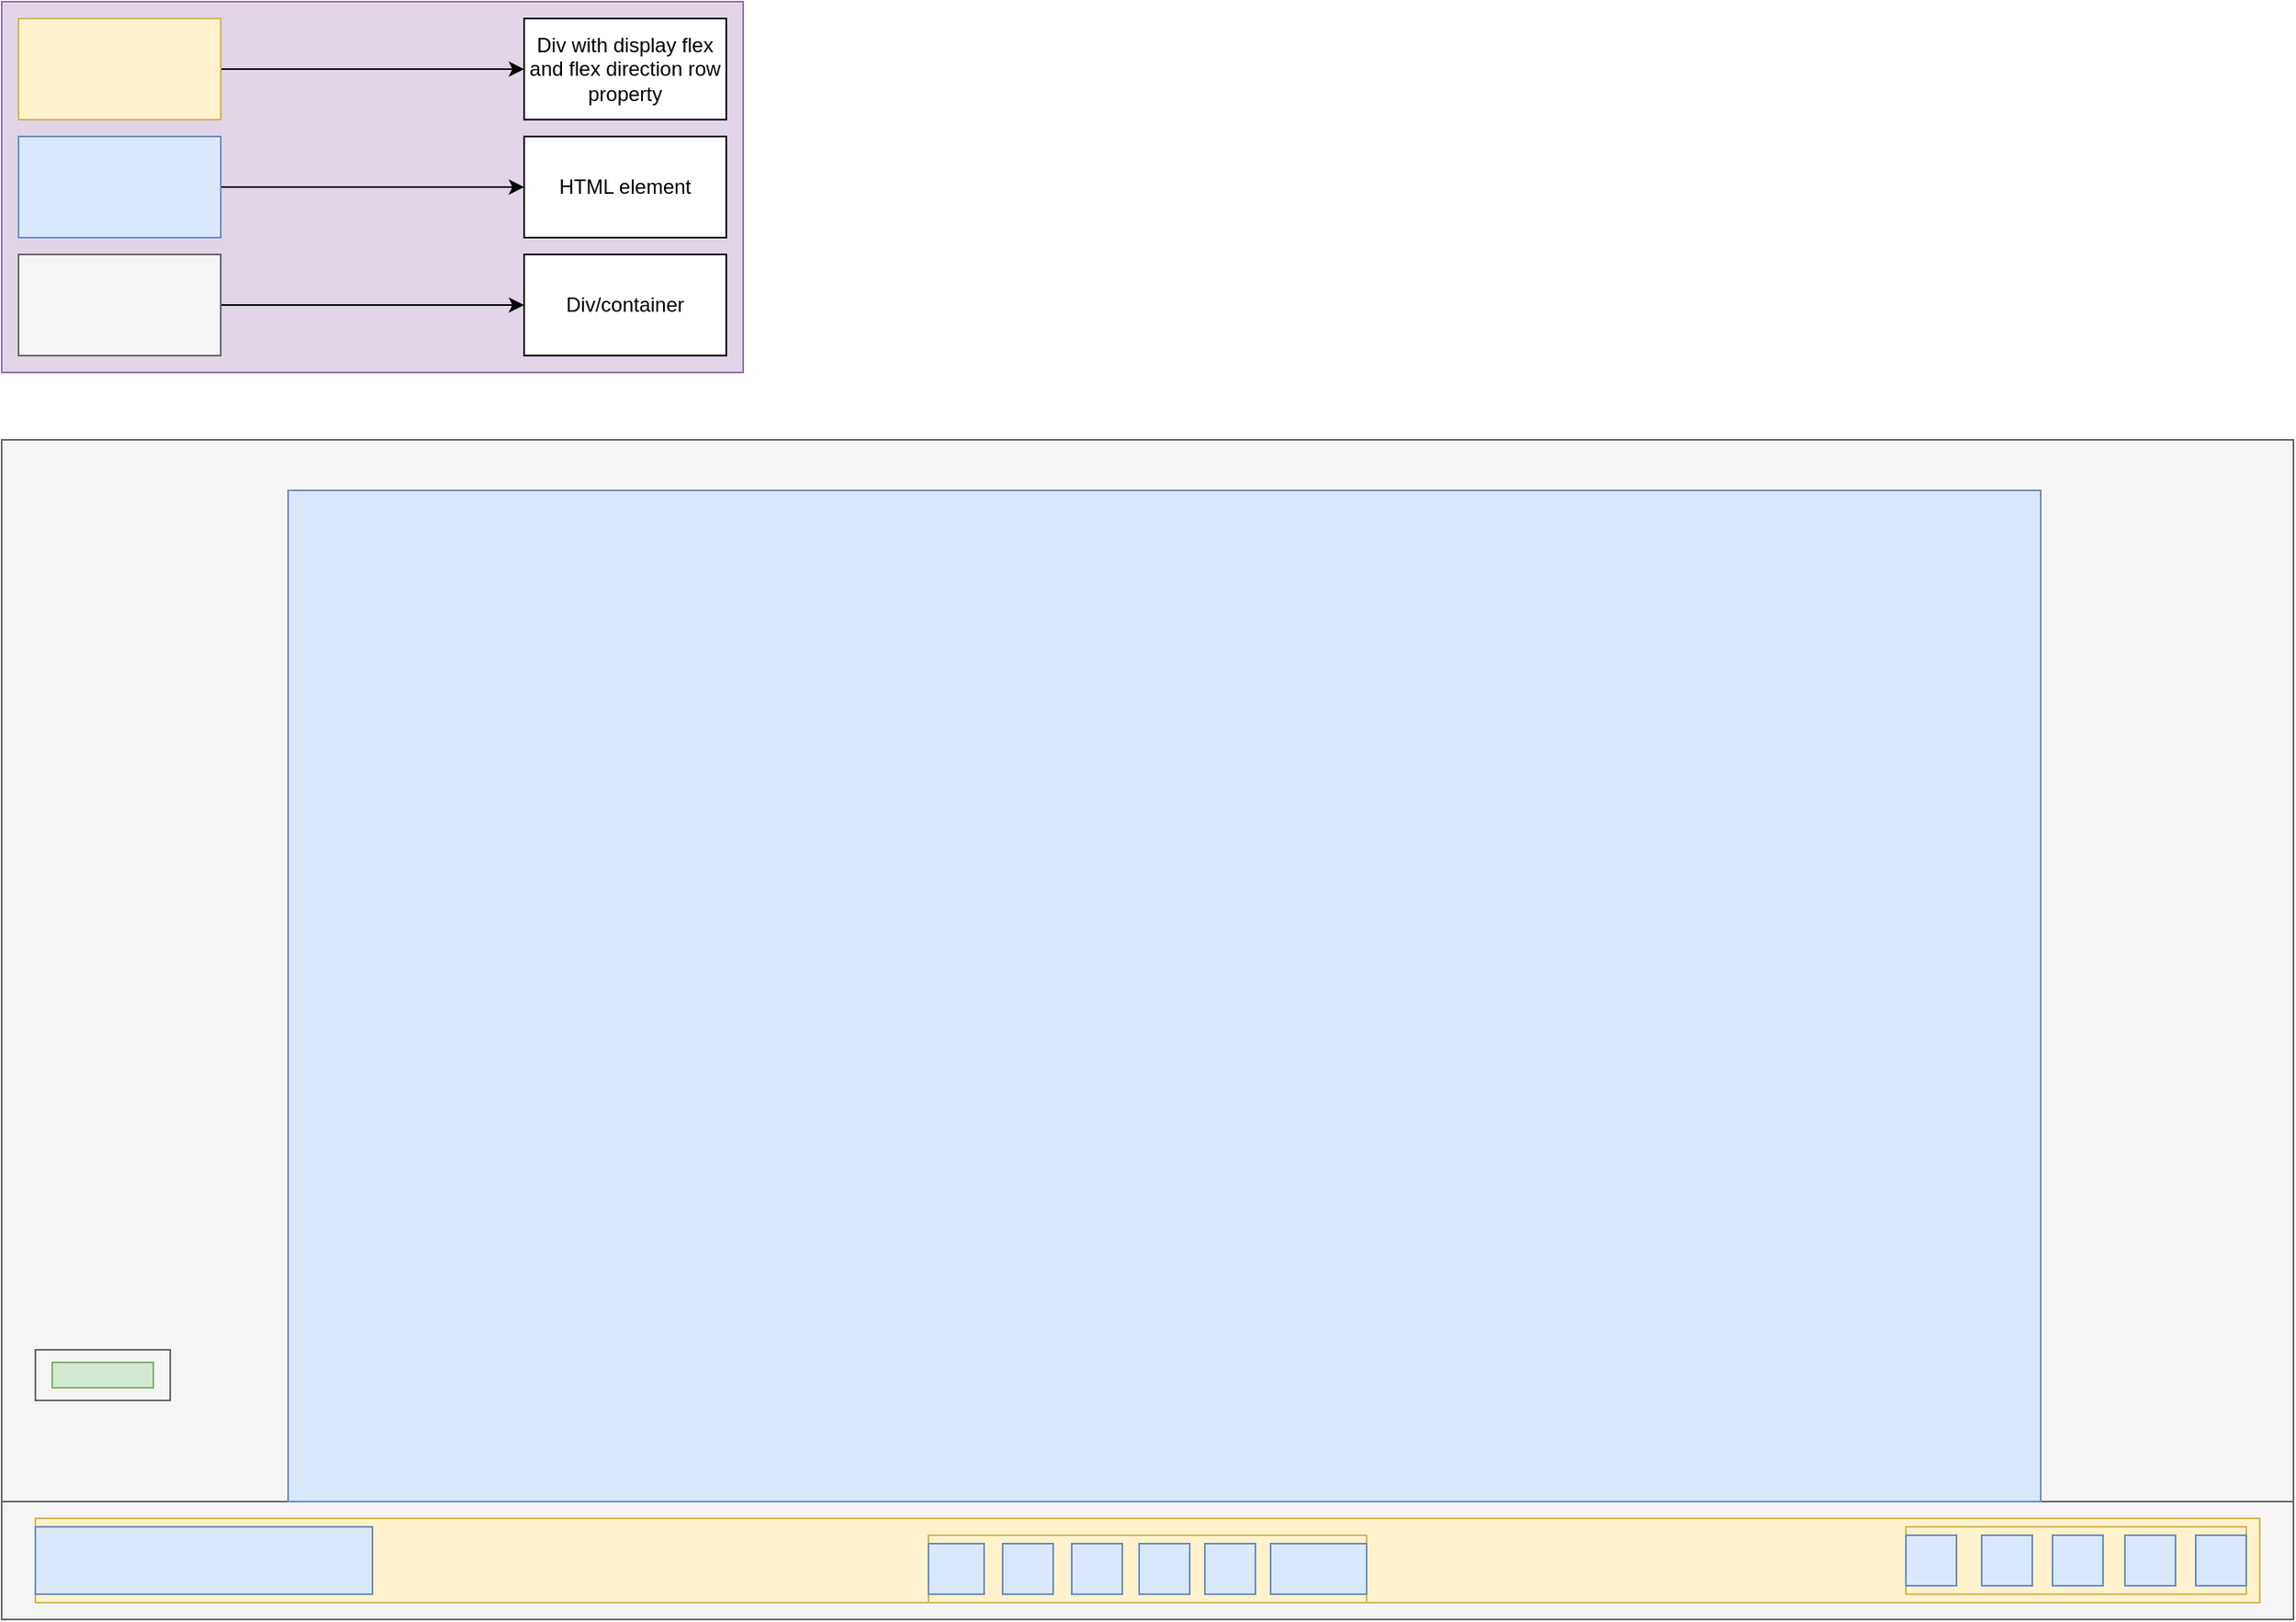 <mxfile version="14.9.8" type="device"><diagram id="b0CbuxnKxbUlZwsioADM" name="Page-1"><mxGraphModel dx="1700" dy="2117" grid="1" gridSize="10" guides="1" tooltips="1" connect="1" arrows="1" fold="1" page="1" pageScale="1" pageWidth="850" pageHeight="1100" math="0" shadow="0"><root><mxCell id="0"/><mxCell id="1" parent="0"/><mxCell id="IqI4IjX934lAOyodq7Ap-1" value="" style="rounded=0;whiteSpace=wrap;html=1;fillColor=#f5f5f5;strokeColor=#666666;fontColor=#333333;" vertex="1" parent="1"><mxGeometry x="130" y="160" width="1360" height="700" as="geometry"/></mxCell><mxCell id="IqI4IjX934lAOyodq7Ap-2" value="" style="rounded=0;whiteSpace=wrap;html=1;fillColor=#f5f5f5;strokeColor=#666666;fontColor=#333333;" vertex="1" parent="1"><mxGeometry x="130" y="790" width="1360" height="70" as="geometry"/></mxCell><mxCell id="IqI4IjX934lAOyodq7Ap-3" value="" style="rounded=0;whiteSpace=wrap;html=1;fillColor=#fff2cc;strokeColor=#d6b656;" vertex="1" parent="1"><mxGeometry x="150" y="800" width="1320" height="50" as="geometry"/></mxCell><mxCell id="IqI4IjX934lAOyodq7Ap-4" value="" style="rounded=0;whiteSpace=wrap;html=1;fillColor=#dae8fc;strokeColor=#6c8ebf;" vertex="1" parent="1"><mxGeometry x="150" y="805" width="200" height="40" as="geometry"/></mxCell><mxCell id="IqI4IjX934lAOyodq7Ap-5" value="" style="rounded=0;whiteSpace=wrap;html=1;fillColor=#fff2cc;strokeColor=#d6b656;" vertex="1" parent="1"><mxGeometry x="680" y="810" width="260" height="40" as="geometry"/></mxCell><mxCell id="IqI4IjX934lAOyodq7Ap-6" value="" style="rounded=0;whiteSpace=wrap;html=1;fillColor=#fff2cc;strokeColor=#d6b656;" vertex="1" parent="1"><mxGeometry x="1260" y="805" width="202" height="40" as="geometry"/></mxCell><mxCell id="IqI4IjX934lAOyodq7Ap-7" value="" style="rounded=0;whiteSpace=wrap;html=1;fillColor=#dae8fc;strokeColor=#6c8ebf;" vertex="1" parent="1"><mxGeometry x="1432" y="810" width="30" height="30" as="geometry"/></mxCell><mxCell id="IqI4IjX934lAOyodq7Ap-8" value="" style="rounded=0;whiteSpace=wrap;html=1;fillColor=#dae8fc;strokeColor=#6c8ebf;" vertex="1" parent="1"><mxGeometry x="1390" y="810" width="30" height="30" as="geometry"/></mxCell><mxCell id="IqI4IjX934lAOyodq7Ap-9" value="" style="rounded=0;whiteSpace=wrap;html=1;fillColor=#dae8fc;strokeColor=#6c8ebf;" vertex="1" parent="1"><mxGeometry x="1347" y="810" width="30" height="30" as="geometry"/></mxCell><mxCell id="IqI4IjX934lAOyodq7Ap-10" value="" style="rounded=0;whiteSpace=wrap;html=1;fillColor=#dae8fc;strokeColor=#6c8ebf;" vertex="1" parent="1"><mxGeometry x="1305" y="810" width="30" height="30" as="geometry"/></mxCell><mxCell id="IqI4IjX934lAOyodq7Ap-11" value="" style="rounded=0;whiteSpace=wrap;html=1;fillColor=#dae8fc;strokeColor=#6c8ebf;" vertex="1" parent="1"><mxGeometry x="1260" y="810" width="30" height="30" as="geometry"/></mxCell><mxCell id="IqI4IjX934lAOyodq7Ap-12" value="" style="rounded=0;whiteSpace=wrap;html=1;fillColor=#dae8fc;strokeColor=#6c8ebf;" vertex="1" parent="1"><mxGeometry x="805" y="815" width="30" height="30" as="geometry"/></mxCell><mxCell id="IqI4IjX934lAOyodq7Ap-13" value="" style="rounded=0;whiteSpace=wrap;html=1;fillColor=#dae8fc;strokeColor=#6c8ebf;" vertex="1" parent="1"><mxGeometry x="765" y="815" width="30" height="30" as="geometry"/></mxCell><mxCell id="IqI4IjX934lAOyodq7Ap-14" value="" style="rounded=0;whiteSpace=wrap;html=1;fillColor=#dae8fc;strokeColor=#6c8ebf;" vertex="1" parent="1"><mxGeometry x="724" y="815" width="30" height="30" as="geometry"/></mxCell><mxCell id="IqI4IjX934lAOyodq7Ap-15" value="" style="rounded=0;whiteSpace=wrap;html=1;fillColor=#dae8fc;strokeColor=#6c8ebf;" vertex="1" parent="1"><mxGeometry x="680" y="815" width="33" height="30" as="geometry"/></mxCell><mxCell id="IqI4IjX934lAOyodq7Ap-17" value="" style="rounded=0;whiteSpace=wrap;html=1;fillColor=#dae8fc;strokeColor=#6c8ebf;" vertex="1" parent="1"><mxGeometry x="844" y="815" width="30" height="30" as="geometry"/></mxCell><mxCell id="IqI4IjX934lAOyodq7Ap-18" value="" style="rounded=0;whiteSpace=wrap;html=1;fillColor=#dae8fc;strokeColor=#6c8ebf;" vertex="1" parent="1"><mxGeometry x="883" y="815" width="57" height="30" as="geometry"/></mxCell><mxCell id="IqI4IjX934lAOyodq7Ap-35" value="" style="rounded=0;whiteSpace=wrap;html=1;fillColor=#f5f5f5;strokeColor=#666666;fontColor=#333333;" vertex="1" parent="1"><mxGeometry x="150" y="700" width="80" height="30" as="geometry"/></mxCell><mxCell id="IqI4IjX934lAOyodq7Ap-36" value="" style="rounded=0;whiteSpace=wrap;html=1;fillColor=#d5e8d4;strokeColor=#82b366;" vertex="1" parent="1"><mxGeometry x="160" y="707.5" width="60" height="15" as="geometry"/></mxCell><mxCell id="IqI4IjX934lAOyodq7Ap-37" value="" style="rounded=0;whiteSpace=wrap;html=1;fillColor=#dae8fc;strokeColor=#6c8ebf;" vertex="1" parent="1"><mxGeometry x="300" y="190" width="1040" height="600" as="geometry"/></mxCell><mxCell id="IqI4IjX934lAOyodq7Ap-38" value="" style="rounded=0;whiteSpace=wrap;html=1;fillColor=#e1d5e7;strokeColor=#9673a6;" vertex="1" parent="1"><mxGeometry x="130" y="-100" width="440" height="220" as="geometry"/></mxCell><mxCell id="IqI4IjX934lAOyodq7Ap-42" style="edgeStyle=orthogonalEdgeStyle;rounded=0;orthogonalLoop=1;jettySize=auto;html=1;entryX=0;entryY=0.5;entryDx=0;entryDy=0;" edge="1" parent="1" source="IqI4IjX934lAOyodq7Ap-40" target="IqI4IjX934lAOyodq7Ap-41"><mxGeometry relative="1" as="geometry"/></mxCell><mxCell id="IqI4IjX934lAOyodq7Ap-40" value="" style="rounded=0;whiteSpace=wrap;html=1;fillColor=#f5f5f5;strokeColor=#666666;fontColor=#333333;" vertex="1" parent="1"><mxGeometry x="140" y="50" width="120" height="60" as="geometry"/></mxCell><mxCell id="IqI4IjX934lAOyodq7Ap-41" value="Div/container" style="rounded=0;whiteSpace=wrap;html=1;" vertex="1" parent="1"><mxGeometry x="440" y="50" width="120" height="60" as="geometry"/></mxCell><mxCell id="IqI4IjX934lAOyodq7Ap-46" style="edgeStyle=orthogonalEdgeStyle;rounded=0;orthogonalLoop=1;jettySize=auto;html=1;entryX=0;entryY=0.5;entryDx=0;entryDy=0;" edge="1" parent="1" source="IqI4IjX934lAOyodq7Ap-44" target="IqI4IjX934lAOyodq7Ap-45"><mxGeometry relative="1" as="geometry"/></mxCell><mxCell id="IqI4IjX934lAOyodq7Ap-44" value="" style="rounded=0;whiteSpace=wrap;html=1;fillColor=#dae8fc;strokeColor=#6c8ebf;" vertex="1" parent="1"><mxGeometry x="140" y="-20" width="120" height="60" as="geometry"/></mxCell><mxCell id="IqI4IjX934lAOyodq7Ap-45" value="HTML element" style="rounded=0;whiteSpace=wrap;html=1;" vertex="1" parent="1"><mxGeometry x="440" y="-20" width="120" height="60" as="geometry"/></mxCell><mxCell id="IqI4IjX934lAOyodq7Ap-49" style="edgeStyle=orthogonalEdgeStyle;rounded=0;orthogonalLoop=1;jettySize=auto;html=1;entryX=0;entryY=0.5;entryDx=0;entryDy=0;" edge="1" parent="1" source="IqI4IjX934lAOyodq7Ap-47" target="IqI4IjX934lAOyodq7Ap-48"><mxGeometry relative="1" as="geometry"/></mxCell><mxCell id="IqI4IjX934lAOyodq7Ap-47" value="" style="rounded=0;whiteSpace=wrap;html=1;fillColor=#fff2cc;strokeColor=#d6b656;" vertex="1" parent="1"><mxGeometry x="140" y="-90" width="120" height="60" as="geometry"/></mxCell><mxCell id="IqI4IjX934lAOyodq7Ap-48" value="Div with display flex and flex direction row property" style="rounded=0;whiteSpace=wrap;html=1;" vertex="1" parent="1"><mxGeometry x="440" y="-90" width="120" height="60" as="geometry"/></mxCell></root></mxGraphModel></diagram></mxfile>